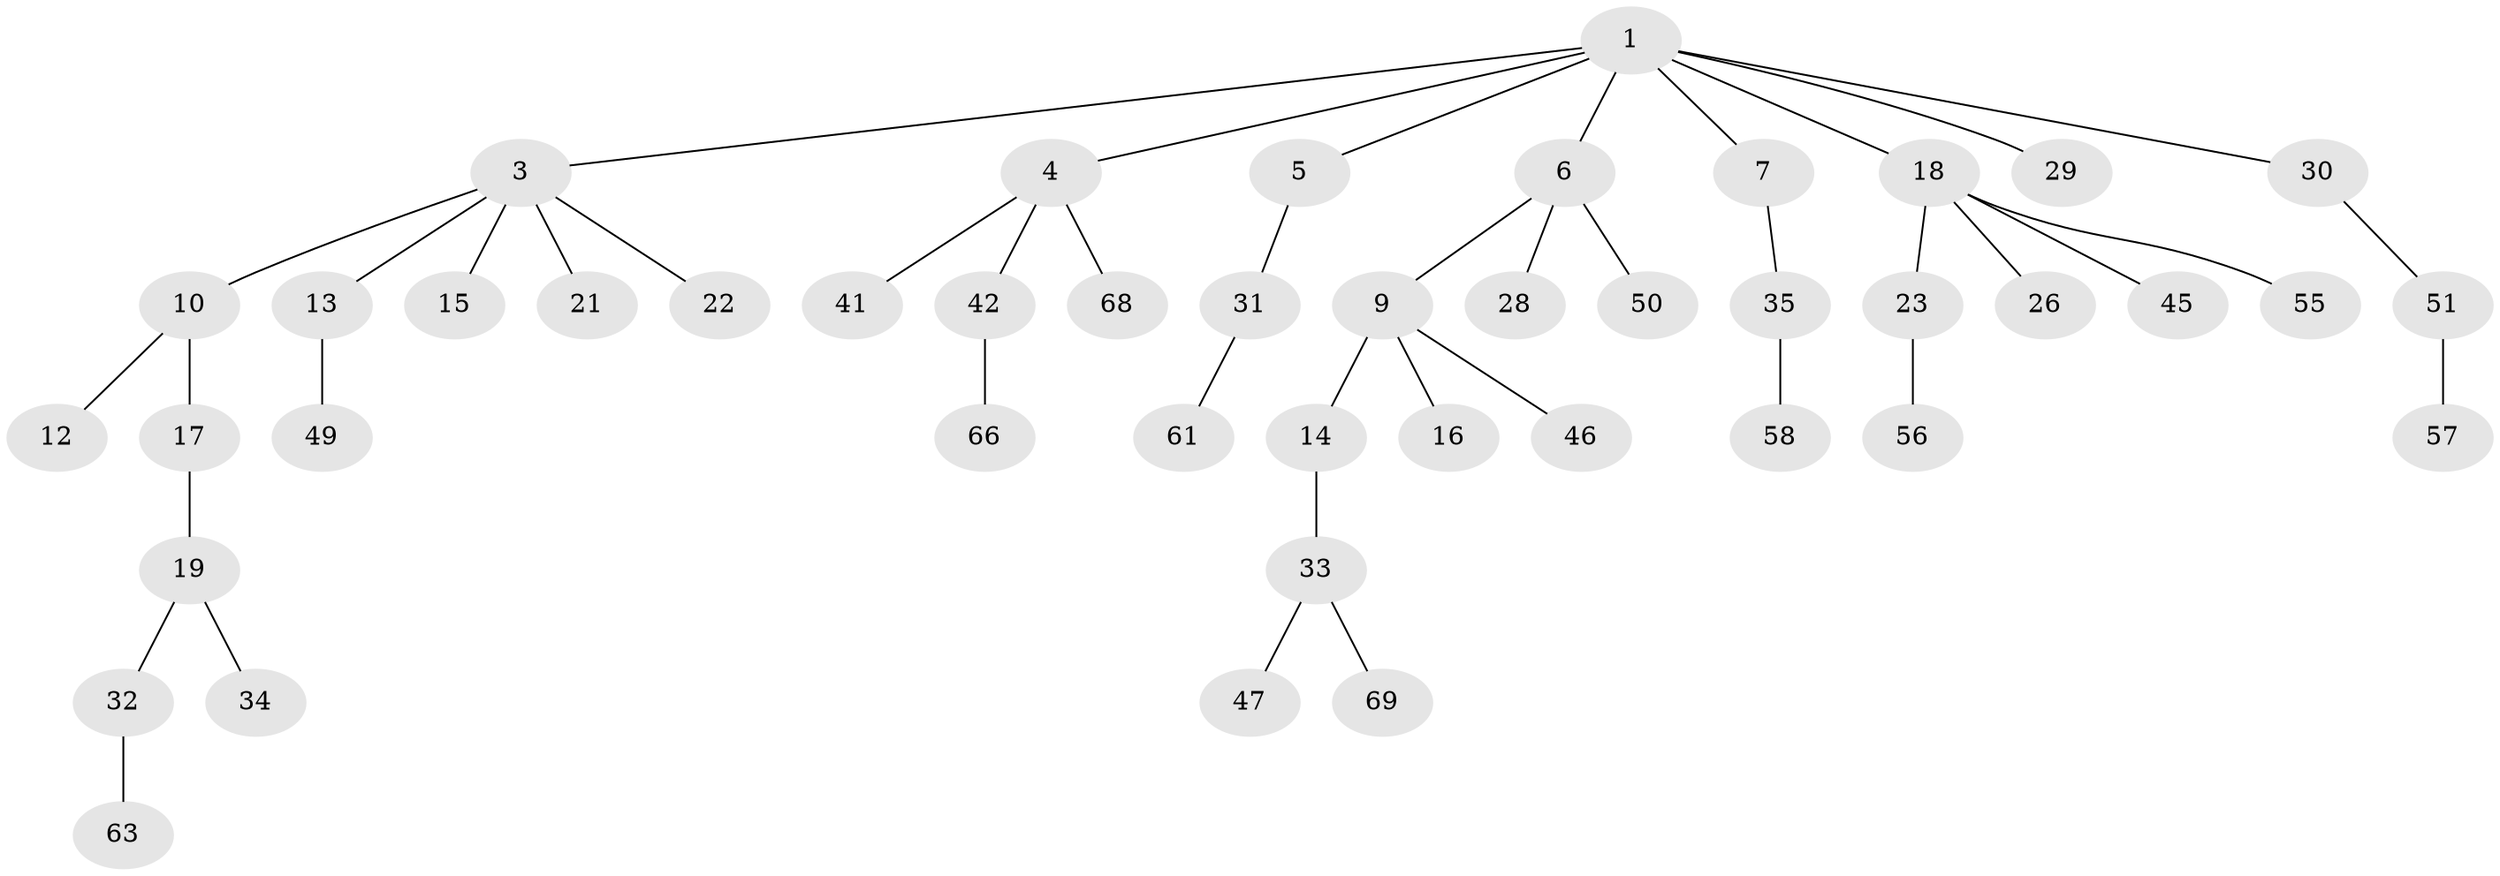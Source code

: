 // Generated by graph-tools (version 1.1) at 2025/52/02/27/25 19:52:10]
// undirected, 45 vertices, 44 edges
graph export_dot {
graph [start="1"]
  node [color=gray90,style=filled];
  1 [super="+2"];
  3 [super="+8"];
  4 [super="+36"];
  5;
  6 [super="+25"];
  7;
  9 [super="+27"];
  10 [super="+11"];
  12;
  13 [super="+39"];
  14 [super="+20"];
  15 [super="+67"];
  16;
  17;
  18 [super="+24"];
  19 [super="+64"];
  21;
  22;
  23 [super="+43"];
  26 [super="+60"];
  28;
  29 [super="+37"];
  30 [super="+44"];
  31 [super="+38"];
  32 [super="+52"];
  33 [super="+62"];
  34 [super="+48"];
  35 [super="+40"];
  41;
  42 [super="+65"];
  45;
  46;
  47 [super="+54"];
  49;
  50 [super="+59"];
  51 [super="+53"];
  55;
  56;
  57;
  58;
  61;
  63;
  66;
  68;
  69;
  1 -- 3;
  1 -- 4;
  1 -- 18;
  1 -- 29;
  1 -- 30;
  1 -- 5;
  1 -- 6;
  1 -- 7;
  3 -- 13;
  3 -- 15;
  3 -- 21;
  3 -- 22;
  3 -- 10;
  4 -- 41;
  4 -- 42;
  4 -- 68;
  5 -- 31;
  6 -- 9;
  6 -- 28;
  6 -- 50;
  7 -- 35;
  9 -- 14;
  9 -- 16;
  9 -- 46;
  10 -- 12;
  10 -- 17;
  13 -- 49;
  14 -- 33;
  17 -- 19;
  18 -- 23;
  18 -- 26;
  18 -- 55;
  18 -- 45;
  19 -- 32;
  19 -- 34;
  23 -- 56;
  30 -- 51;
  31 -- 61;
  32 -- 63;
  33 -- 47;
  33 -- 69;
  35 -- 58;
  42 -- 66;
  51 -- 57;
}
